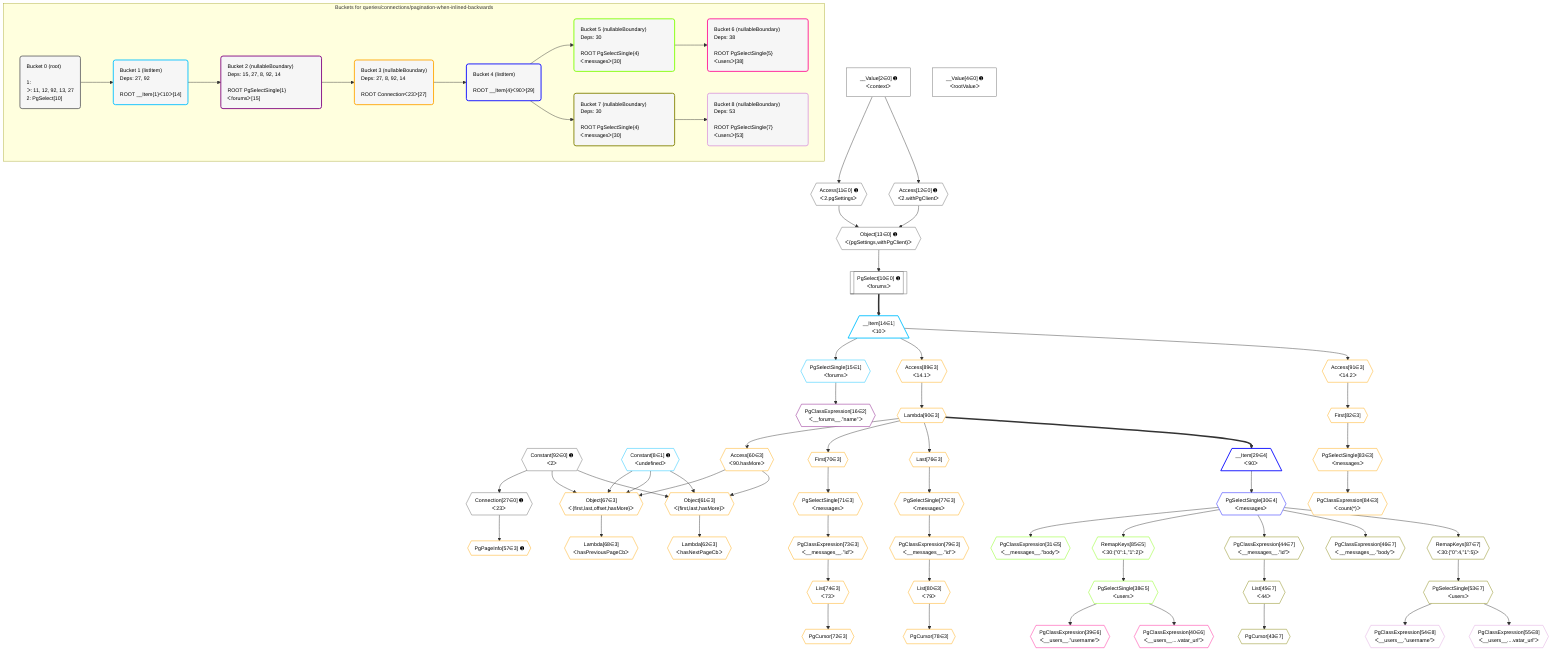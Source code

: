 %%{init: {'themeVariables': { 'fontSize': '12px'}}}%%
graph TD
    classDef path fill:#eee,stroke:#000,color:#000
    classDef plan fill:#fff,stroke-width:1px,color:#000
    classDef itemplan fill:#fff,stroke-width:2px,color:#000
    classDef unbatchedplan fill:#dff,stroke-width:1px,color:#000
    classDef sideeffectplan fill:#fcc,stroke-width:2px,color:#000
    classDef bucket fill:#f6f6f6,color:#000,stroke-width:2px,text-align:left


    %% plan dependencies
    Object13{{"Object[13∈0] ➊<br />ᐸ{pgSettings,withPgClient}ᐳ"}}:::plan
    Access11{{"Access[11∈0] ➊<br />ᐸ2.pgSettingsᐳ"}}:::plan
    Access12{{"Access[12∈0] ➊<br />ᐸ2.withPgClientᐳ"}}:::plan
    Access11 & Access12 --> Object13
    PgSelect10[["PgSelect[10∈0] ➊<br />ᐸforumsᐳ"]]:::plan
    Object13 --> PgSelect10
    __Value2["__Value[2∈0] ➊<br />ᐸcontextᐳ"]:::plan
    __Value2 --> Access11
    __Value2 --> Access12
    Connection27{{"Connection[27∈0] ➊<br />ᐸ23ᐳ"}}:::plan
    Constant92{{"Constant[92∈0] ➊<br />ᐸ2ᐳ"}}:::plan
    Constant92 --> Connection27
    __Value4["__Value[4∈0] ➊<br />ᐸrootValueᐳ"]:::plan
    __Item14[/"__Item[14∈1]<br />ᐸ10ᐳ"\]:::itemplan
    PgSelect10 ==> __Item14
    PgSelectSingle15{{"PgSelectSingle[15∈1]<br />ᐸforumsᐳ"}}:::plan
    __Item14 --> PgSelectSingle15
    Constant8{{"Constant[8∈1] ➊<br />ᐸundefinedᐳ"}}:::plan
    PgClassExpression16{{"PgClassExpression[16∈2]<br />ᐸ__forums__.”name”ᐳ"}}:::plan
    PgSelectSingle15 --> PgClassExpression16
    Object67{{"Object[67∈3]<br />ᐸ{first,last,offset,hasMore}ᐳ"}}:::plan
    Access60{{"Access[60∈3]<br />ᐸ90.hasMoreᐳ"}}:::plan
    Constant8 & Constant92 & Constant8 & Access60 --> Object67
    Object61{{"Object[61∈3]<br />ᐸ{first,last,hasMore}ᐳ"}}:::plan
    Constant8 & Constant92 & Access60 --> Object61
    PgPageInfo57{{"PgPageInfo[57∈3] ➊"}}:::plan
    Connection27 --> PgPageInfo57
    Lambda90{{"Lambda[90∈3]"}}:::plan
    Lambda90 --> Access60
    Lambda62{{"Lambda[62∈3]<br />ᐸhasNextPageCbᐳ"}}:::plan
    Object61 --> Lambda62
    Lambda68{{"Lambda[68∈3]<br />ᐸhasPreviousPageCbᐳ"}}:::plan
    Object67 --> Lambda68
    First70{{"First[70∈3]"}}:::plan
    Lambda90 --> First70
    PgSelectSingle71{{"PgSelectSingle[71∈3]<br />ᐸmessagesᐳ"}}:::plan
    First70 --> PgSelectSingle71
    PgCursor72{{"PgCursor[72∈3]"}}:::plan
    List74{{"List[74∈3]<br />ᐸ73ᐳ"}}:::plan
    List74 --> PgCursor72
    PgClassExpression73{{"PgClassExpression[73∈3]<br />ᐸ__messages__.”id”ᐳ"}}:::plan
    PgSelectSingle71 --> PgClassExpression73
    PgClassExpression73 --> List74
    Last76{{"Last[76∈3]"}}:::plan
    Lambda90 --> Last76
    PgSelectSingle77{{"PgSelectSingle[77∈3]<br />ᐸmessagesᐳ"}}:::plan
    Last76 --> PgSelectSingle77
    PgCursor78{{"PgCursor[78∈3]"}}:::plan
    List80{{"List[80∈3]<br />ᐸ79ᐳ"}}:::plan
    List80 --> PgCursor78
    PgClassExpression79{{"PgClassExpression[79∈3]<br />ᐸ__messages__.”id”ᐳ"}}:::plan
    PgSelectSingle77 --> PgClassExpression79
    PgClassExpression79 --> List80
    First82{{"First[82∈3]"}}:::plan
    Access91{{"Access[91∈3]<br />ᐸ14.2ᐳ"}}:::plan
    Access91 --> First82
    PgSelectSingle83{{"PgSelectSingle[83∈3]<br />ᐸmessagesᐳ"}}:::plan
    First82 --> PgSelectSingle83
    PgClassExpression84{{"PgClassExpression[84∈3]<br />ᐸcount(*)ᐳ"}}:::plan
    PgSelectSingle83 --> PgClassExpression84
    Access89{{"Access[89∈3]<br />ᐸ14.1ᐳ"}}:::plan
    __Item14 --> Access89
    Access89 --> Lambda90
    __Item14 --> Access91
    __Item29[/"__Item[29∈4]<br />ᐸ90ᐳ"\]:::itemplan
    Lambda90 ==> __Item29
    PgSelectSingle30{{"PgSelectSingle[30∈4]<br />ᐸmessagesᐳ"}}:::plan
    __Item29 --> PgSelectSingle30
    PgClassExpression31{{"PgClassExpression[31∈5]<br />ᐸ__messages__.”body”ᐳ"}}:::plan
    PgSelectSingle30 --> PgClassExpression31
    PgSelectSingle38{{"PgSelectSingle[38∈5]<br />ᐸusersᐳ"}}:::plan
    RemapKeys85{{"RemapKeys[85∈5]<br />ᐸ30:{”0”:1,”1”:2}ᐳ"}}:::plan
    RemapKeys85 --> PgSelectSingle38
    PgSelectSingle30 --> RemapKeys85
    PgClassExpression39{{"PgClassExpression[39∈6]<br />ᐸ__users__.”username”ᐳ"}}:::plan
    PgSelectSingle38 --> PgClassExpression39
    PgClassExpression40{{"PgClassExpression[40∈6]<br />ᐸ__users__....vatar_url”ᐳ"}}:::plan
    PgSelectSingle38 --> PgClassExpression40
    PgCursor43{{"PgCursor[43∈7]"}}:::plan
    List45{{"List[45∈7]<br />ᐸ44ᐳ"}}:::plan
    List45 --> PgCursor43
    PgClassExpression44{{"PgClassExpression[44∈7]<br />ᐸ__messages__.”id”ᐳ"}}:::plan
    PgSelectSingle30 --> PgClassExpression44
    PgClassExpression44 --> List45
    PgClassExpression46{{"PgClassExpression[46∈7]<br />ᐸ__messages__.”body”ᐳ"}}:::plan
    PgSelectSingle30 --> PgClassExpression46
    PgSelectSingle53{{"PgSelectSingle[53∈7]<br />ᐸusersᐳ"}}:::plan
    RemapKeys87{{"RemapKeys[87∈7]<br />ᐸ30:{”0”:4,”1”:5}ᐳ"}}:::plan
    RemapKeys87 --> PgSelectSingle53
    PgSelectSingle30 --> RemapKeys87
    PgClassExpression54{{"PgClassExpression[54∈8]<br />ᐸ__users__.”username”ᐳ"}}:::plan
    PgSelectSingle53 --> PgClassExpression54
    PgClassExpression55{{"PgClassExpression[55∈8]<br />ᐸ__users__....vatar_url”ᐳ"}}:::plan
    PgSelectSingle53 --> PgClassExpression55

    %% define steps

    subgraph "Buckets for queries/connections/pagination-when-inlined-backwards"
    Bucket0("Bucket 0 (root)<br /><br />1: <br />ᐳ: 11, 12, 92, 13, 27<br />2: PgSelect[10]"):::bucket
    classDef bucket0 stroke:#696969
    class Bucket0,__Value2,__Value4,PgSelect10,Access11,Access12,Object13,Connection27,Constant92 bucket0
    Bucket1("Bucket 1 (listItem)<br />Deps: 27, 92<br /><br />ROOT __Item{1}ᐸ10ᐳ[14]"):::bucket
    classDef bucket1 stroke:#00bfff
    class Bucket1,Constant8,__Item14,PgSelectSingle15 bucket1
    Bucket2("Bucket 2 (nullableBoundary)<br />Deps: 15, 27, 8, 92, 14<br /><br />ROOT PgSelectSingle{1}ᐸforumsᐳ[15]"):::bucket
    classDef bucket2 stroke:#7f007f
    class Bucket2,PgClassExpression16 bucket2
    Bucket3("Bucket 3 (nullableBoundary)<br />Deps: 27, 8, 92, 14<br /><br />ROOT Connectionᐸ23ᐳ[27]"):::bucket
    classDef bucket3 stroke:#ffa500
    class Bucket3,PgPageInfo57,Access60,Object61,Lambda62,Object67,Lambda68,First70,PgSelectSingle71,PgCursor72,PgClassExpression73,List74,Last76,PgSelectSingle77,PgCursor78,PgClassExpression79,List80,First82,PgSelectSingle83,PgClassExpression84,Access89,Lambda90,Access91 bucket3
    Bucket4("Bucket 4 (listItem)<br /><br />ROOT __Item{4}ᐸ90ᐳ[29]"):::bucket
    classDef bucket4 stroke:#0000ff
    class Bucket4,__Item29,PgSelectSingle30 bucket4
    Bucket5("Bucket 5 (nullableBoundary)<br />Deps: 30<br /><br />ROOT PgSelectSingle{4}ᐸmessagesᐳ[30]"):::bucket
    classDef bucket5 stroke:#7fff00
    class Bucket5,PgClassExpression31,PgSelectSingle38,RemapKeys85 bucket5
    Bucket6("Bucket 6 (nullableBoundary)<br />Deps: 38<br /><br />ROOT PgSelectSingle{5}ᐸusersᐳ[38]"):::bucket
    classDef bucket6 stroke:#ff1493
    class Bucket6,PgClassExpression39,PgClassExpression40 bucket6
    Bucket7("Bucket 7 (nullableBoundary)<br />Deps: 30<br /><br />ROOT PgSelectSingle{4}ᐸmessagesᐳ[30]"):::bucket
    classDef bucket7 stroke:#808000
    class Bucket7,PgCursor43,PgClassExpression44,List45,PgClassExpression46,PgSelectSingle53,RemapKeys87 bucket7
    Bucket8("Bucket 8 (nullableBoundary)<br />Deps: 53<br /><br />ROOT PgSelectSingle{7}ᐸusersᐳ[53]"):::bucket
    classDef bucket8 stroke:#dda0dd
    class Bucket8,PgClassExpression54,PgClassExpression55 bucket8
    Bucket0 --> Bucket1
    Bucket1 --> Bucket2
    Bucket2 --> Bucket3
    Bucket3 --> Bucket4
    Bucket4 --> Bucket5 & Bucket7
    Bucket5 --> Bucket6
    Bucket7 --> Bucket8
    end